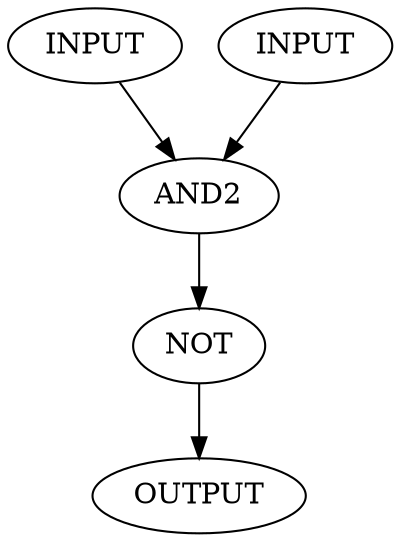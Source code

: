 
digraph test {

I1 [label = "INPUT"];
I2 [label = "INPUT"];

MY_AND [label = "AND2" ];
MY_NOT [label = "NOT" ];

O [label = "OUTPUT"];

I1 -> MY_AND -> MY_NOT;
I2 -> MY_AND;

MY_NOT -> O;

}
